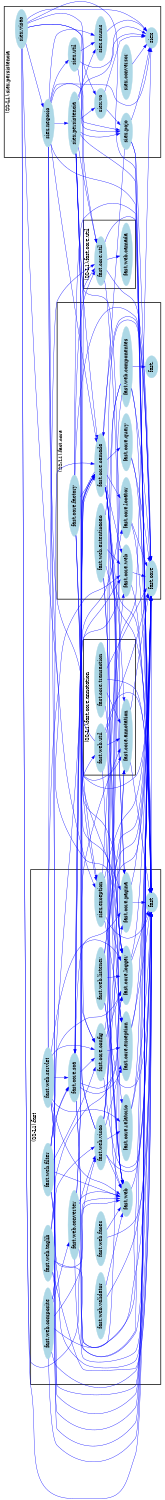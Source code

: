 /* ------------------------------------------------------------ */
/* created with bunch v3 */
/* Objective Function value = 1.0956521739130434*/
/* ------------------------------------------------------------ */

digraph G {
size= "10,10";
rotate = 90;
subgraph cluster0 {
label = "(SS-L1):fast.core";
color = black;
style = bold;

"fast.web.autenticacao"[label="fast.web.autenticacao",shape=ellipse,color=lightblue,fontcolor=black,style=filled];
"fast.core.web"[label="fast.core.web",shape=ellipse,color=lightblue,fontcolor=black,style=filled];
"fast.core.factory"[label="fast.core.factory",shape=ellipse,color=lightblue,fontcolor=black,style=filled];
"fast.core"[label="fast.core",shape=ellipse,color=lightblue,fontcolor=black,style=filled];
"fast.core.locator"[label="fast.core.locator",shape=ellipse,color=lightblue,fontcolor=black,style=filled];
"fast.core.camada"[label="fast.core.camada",shape=ellipse,color=lightblue,fontcolor=black,style=filled];
"fast.core.query"[label="fast.core.query",shape=ellipse,color=lightblue,fontcolor=black,style=filled];
"fast.web.componentes"[label="fast.web.componentes",shape=ellipse,color=lightblue,fontcolor=black,style=filled];
"fast."[label="fast.",shape=ellipse,color=lightblue,fontcolor=black,style=filled];
}
subgraph cluster1 {
label = "(SS-L1):fast";
color = black;
style = bold;

"fast.web.visao"[label="fast.web.visao",shape=ellipse,color=lightblue,fontcolor=black,style=filled];
"fast.core.relatorio"[label="fast.core.relatorio",shape=ellipse,color=lightblue,fontcolor=black,style=filled];
"fast.core.pagina"[label="fast.core.pagina",shape=ellipse,color=lightblue,fontcolor=black,style=filled];
"fast.web.faces"[label="fast.web.faces",shape=ellipse,color=lightblue,fontcolor=black,style=filled];
"fast.web"[label="fast.web",shape=ellipse,color=lightblue,fontcolor=black,style=filled];
"fast.web.converter"[label="fast.web.converter",shape=ellipse,color=lightblue,fontcolor=black,style=filled];
"fast.web.validator"[label="fast.web.validator",shape=ellipse,color=lightblue,fontcolor=black,style=filled];
"fast.web.composite"[label="fast.web.composite",shape=ellipse,color=lightblue,fontcolor=black,style=filled];
"fast.core.exception"[label="fast.core.exception",shape=ellipse,color=lightblue,fontcolor=black,style=filled];
"siex.exception"[label="siex.exception",shape=ellipse,color=lightblue,fontcolor=black,style=filled];
"fast.core.sca"[label="fast.core.sca",shape=ellipse,color=lightblue,fontcolor=black,style=filled];
"fast.core.config"[label="fast.core.config",shape=ellipse,color=lightblue,fontcolor=black,style=filled];
"fast"[label="fast",shape=ellipse,color=lightblue,fontcolor=black,style=filled];
"fast.web.servlet"[label="fast.web.servlet",shape=ellipse,color=lightblue,fontcolor=black,style=filled];
"fast.web.filter"[label="fast.web.filter",shape=ellipse,color=lightblue,fontcolor=black,style=filled];
"fast.core.logger"[label="fast.core.logger",shape=ellipse,color=lightblue,fontcolor=black,style=filled];
"fast.web.taglib"[label="fast.web.taglib",shape=ellipse,color=lightblue,fontcolor=black,style=filled];
"fast.web.listener"[label="fast.web.listener",shape=ellipse,color=lightblue,fontcolor=black,style=filled];
}
subgraph cluster2 {
label = "(SS-L1):siex.persistencia";
color = black;
style = bold;

"siex.util"[label="siex.util",shape=ellipse,color=lightblue,fontcolor=black,style=filled];
"siex.enums"[label="siex.enums",shape=ellipse,color=lightblue,fontcolor=black,style=filled];
"siex.visao"[label="siex.visao",shape=ellipse,color=lightblue,fontcolor=black,style=filled];
"siex.pojo"[label="siex.pojo",shape=ellipse,color=lightblue,fontcolor=black,style=filled];
"siex.vo"[label="siex.vo",shape=ellipse,color=lightblue,fontcolor=black,style=filled];
"siex"[label="siex",shape=ellipse,color=lightblue,fontcolor=black,style=filled];
"siex.negocio"[label="siex.negocio",shape=ellipse,color=lightblue,fontcolor=black,style=filled];
"siex.persistencia"[label="siex.persistencia",shape=ellipse,color=lightblue,fontcolor=black,style=filled];
"siex.conversor"[label="siex.conversor",shape=ellipse,color=lightblue,fontcolor=black,style=filled];
}
subgraph cluster3 {
label = "(SS-L1):fast.core.annotation";
color = black;
style = bold;

"fast.web.util"[label="fast.web.util",shape=ellipse,color=lightblue,fontcolor=black,style=filled];
"fast.core.transaction"[label="fast.core.transaction",shape=ellipse,color=lightblue,fontcolor=black,style=filled];
"fast.core.annotation"[label="fast.core.annotation",shape=ellipse,color=lightblue,fontcolor=black,style=filled];
}
subgraph cluster4 {
label = "(SS-L1):fast.core.util";
color = black;
style = bold;

"fast.core.util"[label="fast.core.util",shape=ellipse,color=lightblue,fontcolor=black,style=filled];
"fast.web.camada"[label="fast.web.camada",shape=ellipse,color=lightblue,fontcolor=black,style=filled];
}
"fast.core.web" -> "fast" [color=blue,font=6];
"fast.core.web" -> "fast.core" [color=blue,font=6];
"fast.web.composite" -> "fast.web" [color=blue,font=6];
"fast.web.composite" -> "fast.web.visao" [color=blue,font=6];
"fast.web.composite" -> "fast.core.annotation" [color=blue,font=6];
"fast.web.composite" -> "fast" [color=blue,font=6];
"fast.web.composite" -> "fast.web.converter" [color=blue,font=6];
"fast.web.composite" -> "fast.core" [color=blue,font=6];
"fast.web.composite" -> "fast.core.camada" [color=blue,font=6];
"fast.core.query" -> "fast" [color=blue,font=6];
"fast.core.query" -> "fast.core" [color=blue,font=6];
"fast.web.componentes" -> "fast.web" [color=blue,font=6];
"fast.web.componentes" -> "fast.core.sca" [color=blue,font=6];
"fast.web.componentes" -> "fast" [color=blue,font=6];
"fast.web.componentes" -> "fast." [color=blue,font=6];
"fast.web.componentes" -> "fast.core" [color=blue,font=6];
"fast.web.componentes" -> "fast.core.logger" [color=blue,font=6];
"siex.exception" -> "fast" [color=blue,font=6];
"siex.exception" -> "fast.core.exception" [color=blue,font=6];
"siex.exception" -> "fast.core" [color=blue,font=6];
"siex.exception" -> "siex" [color=blue,font=6];
"siex.vo" -> "siex.pojo" [color=blue,font=6];
"siex.vo" -> "siex" [color=blue,font=6];
"fast.core" -> "fast" [color=blue,font=6];
"fast.core.transaction" -> "fast.core.annotation" [color=blue,font=6];
"fast.core.transaction" -> "fast" [color=blue,font=6];
"fast.core.transaction" -> "fast.core.logger" [color=blue,font=6];
"fast.core.transaction" -> "fast.core" [color=blue,font=6];
"fast.core.sca" -> "fast.core.pagina" [color=blue,font=6];
"fast.core.sca" -> "fast" [color=blue,font=6];
"fast.core.sca" -> "fast.core.exception" [color=blue,font=6];
"fast.core.sca" -> "fast.core.logger" [color=blue,font=6];
"fast.core.sca" -> "fast.core.locator" [color=blue,font=6];
"fast.core.sca" -> "fast.core.config" [color=blue,font=6];
"fast.core.sca" -> "fast.core" [color=blue,font=6];
"fast.core.sca" -> "fast.core.camada" [color=blue,font=6];
"siex.pojo" -> "fast" [color=blue,font=6];
"siex.pojo" -> "fast.core" [color=blue,font=6];
"siex.pojo" -> "fast.core.camada" [color=blue,font=6];
"siex.pojo" -> "siex" [color=blue,font=6];
"siex.visao" -> "fast.web.visao" [color=blue,font=6];
"siex.visao" -> "siex.negocio" [color=blue,font=6];
"siex.visao" -> "fast" [color=blue,font=6];
"siex.visao" -> "siex" [color=blue,font=6];
"siex.visao" -> "siex.vo" [color=blue,font=6];
"siex.visao" -> "siex.pojo" [color=blue,font=6];
"siex.visao" -> "fast.core" [color=blue,font=6];
"siex.visao" -> "fast.core.util" [color=blue,font=6];
"siex.visao" -> "fast.web" [color=blue,font=6];
"fast.web.validator" -> "fast.web" [color=blue,font=6];
"fast.web.validator" -> "fast" [color=blue,font=6];
"siex.conversor" -> "siex" [color=blue,font=6];
"fast.core.locator" -> "fast" [color=blue,font=6];
"fast.core.locator" -> "fast.core" [color=blue,font=6];
"siex.persistencia" -> "fast.core.camada" [color=blue,font=6];
"siex.persistencia" -> "fast" [color=blue,font=6];
"siex.persistencia" -> "siex" [color=blue,font=6];
"siex.persistencia" -> "siex.exception" [color=blue,font=6];
"siex.persistencia" -> "siex.vo" [color=blue,font=6];
"siex.persistencia" -> "siex.pojo" [color=blue,font=6];
"siex.persistencia" -> "fast.core.config" [color=blue,font=6];
"siex.persistencia" -> "siex.enums" [color=blue,font=6];
"siex.persistencia" -> "fast.core" [color=blue,font=6];
"siex.persistencia" -> "fast.core.pagina" [color=blue,font=6];
"siex.persistencia" -> "fast.core.util" [color=blue,font=6];
"siex.negocio" -> "fast.core.camada" [color=blue,font=6];
"siex.negocio" -> "fast" [color=blue,font=6];
"siex.negocio" -> "siex" [color=blue,font=6];
"siex.negocio" -> "siex.exception" [color=blue,font=6];
"siex.negocio" -> "siex.pojo" [color=blue,font=6];
"siex.negocio" -> "siex.enums" [color=blue,font=6];
"siex.negocio" -> "fast.core" [color=blue,font=6];
"siex.negocio" -> "siex.persistencia" [color=blue,font=6];
"siex.negocio" -> "siex.util" [color=blue,font=6];
"siex.negocio" -> "fast.core.pagina" [color=blue,font=6];
"fast.web.util" -> "fast.core.util" [color=blue,font=6];
"fast.web.util" -> "fast.web" [color=blue,font=6];
"fast.web.util" -> "fast.core.annotation" [color=blue,font=6];
"fast.web.util" -> "fast" [color=blue,font=6];
"fast.web.util" -> "fast.core" [color=blue,font=6];
"fast.web.faces" -> "fast.web" [color=blue,font=6];
"fast.web.faces" -> "fast" [color=blue,font=6];
"fast.core.factory" -> "fast.core.util" [color=blue,font=6];
"fast.core.factory" -> "fast.core.annotation" [color=blue,font=6];
"fast.core.factory" -> "fast" [color=blue,font=6];
"fast.core.factory" -> "fast.core.exception" [color=blue,font=6];
"fast.core.factory" -> "fast.core.logger" [color=blue,font=6];
"fast.core.factory" -> "fast.core" [color=blue,font=6];
"fast.core.factory" -> "fast.core.camada" [color=blue,font=6];
"fast.core.util" -> "fast.web" [color=blue,font=6];
"fast.core.util" -> "fast" [color=blue,font=6];
"fast.core.util" -> "fast.web.camada" [color=blue,font=6];
"fast.core.util" -> "fast.core" [color=blue,font=6];
"fast.web.filter" -> "fast.web" [color=blue,font=6];
"fast.web.filter" -> "fast.core.sca" [color=blue,font=6];
"fast.web.filter" -> "fast" [color=blue,font=6];
"fast.web.filter" -> "fast.core" [color=blue,font=6];
"fast.web.filter" -> "fast.core.logger" [color=blue,font=6];
"fast.web.filter" -> "fast.core.config" [color=blue,font=6];
"fast.web.filter" -> "fast.core.web" [color=blue,font=6];
"fast.web.servlet" -> "fast.core.relatorio" [color=blue,font=6];
"fast.web.servlet" -> "fast.core.logger" [color=blue,font=6];
"fast.web.servlet" -> "fast" [color=blue,font=6];
"fast.web.servlet" -> "fast.core.sca" [color=blue,font=6];
"fast.web.servlet" -> "fast.core.web" [color=blue,font=6];
"fast.web.servlet" -> "fast.core.config" [color=blue,font=6];
"fast.web.servlet" -> "fast.core" [color=blue,font=6];
"fast.web.servlet" -> "fast.web" [color=blue,font=6];
"fast.web.servlet" -> "fast.core.util" [color=blue,font=6];
"fast.core.camada" -> "fast.core.annotation" [color=blue,font=6];
"fast.core.camada" -> "fast.core.relatorio" [color=blue,font=6];
"fast.core.camada" -> "fast.core.locator" [color=blue,font=6];
"fast.core.camada" -> "fast.core.logger" [color=blue,font=6];
"fast.core.camada" -> "fast" [color=blue,font=6];
"fast.core.camada" -> "fast.core.sca" [color=blue,font=6];
"fast.core.camada" -> "fast.core.query" [color=blue,font=6];
"fast.core.camada" -> "fast.core.exception" [color=blue,font=6];
"fast.core.camada" -> "fast.core.web" [color=blue,font=6];
"fast.core.camada" -> "fast.core.config" [color=blue,font=6];
"fast.core.camada" -> "fast.core" [color=blue,font=6];
"fast.core.camada" -> "fast.core.pagina" [color=blue,font=6];
"fast.web.autenticacao" -> "fast.web" [color=blue,font=6];
"fast.web.autenticacao" -> "fast" [color=blue,font=6];
"fast.web.autenticacao" -> "fast.core" [color=blue,font=6];
"fast.web.autenticacao" -> "fast.core.logger" [color=blue,font=6];
"fast.web.autenticacao" -> "fast.core.web" [color=blue,font=6];
"fast.web.taglib" -> "fast.web" [color=blue,font=6];
"fast.web.taglib" -> "fast.core.sca" [color=blue,font=6];
"fast.web.taglib" -> "fast" [color=blue,font=6];
"fast.web.taglib" -> "fast.core" [color=blue,font=6];
"fast.web.taglib" -> "fast.core.logger" [color=blue,font=6];
"fast.core.pagina" -> "fast" [color=blue,font=6];
"fast.core.pagina" -> "fast.core" [color=blue,font=6];
"fast.core.relatorio" -> "fast" [color=blue,font=6];
"fast.core.relatorio" -> "fast.core" [color=blue,font=6];
"siex.enums" -> "siex" [color=blue,font=6];
"fast.core.logger" -> "fast" [color=blue,font=6];
"fast.core.logger" -> "fast.core" [color=blue,font=6];
"fast.web.visao" -> "fast.core.camada" [color=blue,font=6];
"fast.web.visao" -> "fast.core.annotation" [color=blue,font=6];
"fast.web.visao" -> "fast.core.relatorio" [color=blue,font=6];
"fast.web.visao" -> "fast.web.util" [color=blue,font=6];
"fast.web.visao" -> "fast" [color=blue,font=6];
"fast.web.visao" -> "fast.core.exception" [color=blue,font=6];
"fast.web.visao" -> "fast.core" [color=blue,font=6];
"fast.web.visao" -> "fast.core.pagina" [color=blue,font=6];
"fast.web.visao" -> "fast.web" [color=blue,font=6];
"fast.core.annotation" -> "fast" [color=blue,font=6];
"fast.core.annotation" -> "fast.core" [color=blue,font=6];
"fast.web.listener" -> "fast.web" [color=blue,font=6];
"fast.web.listener" -> "fast" [color=blue,font=6];
"fast.web.listener" -> "fast.core" [color=blue,font=6];
"fast.web.listener" -> "fast.core.logger" [color=blue,font=6];
"fast.web.listener" -> "fast.core.web" [color=blue,font=6];
"fast.core.config" -> "fast" [color=blue,font=6];
"fast.core.config" -> "fast.core.exception" [color=blue,font=6];
"fast.core.config" -> "fast.core.logger" [color=blue,font=6];
"fast.core.config" -> "fast.core" [color=blue,font=6];
"fast.core.exception" -> "fast" [color=blue,font=6];
"fast.core.exception" -> "fast.core" [color=blue,font=6];
"fast.web.converter" -> "fast.web" [color=blue,font=6];
"fast.web.converter" -> "fast.web.visao" [color=blue,font=6];
"fast.web.converter" -> "fast.core.annotation" [color=blue,font=6];
"fast.web.converter" -> "fast" [color=blue,font=6];
"fast.web.converter" -> "fast.core" [color=blue,font=6];
"fast.web.converter" -> "fast.core.camada" [color=blue,font=6];
"fast.web" -> "fast" [color=blue,font=6];
"siex.util" -> "siex.enums" [color=blue,font=6];
"siex.util" -> "siex.exception" [color=blue,font=6];
"siex.util" -> "siex" [color=blue,font=6];
}
